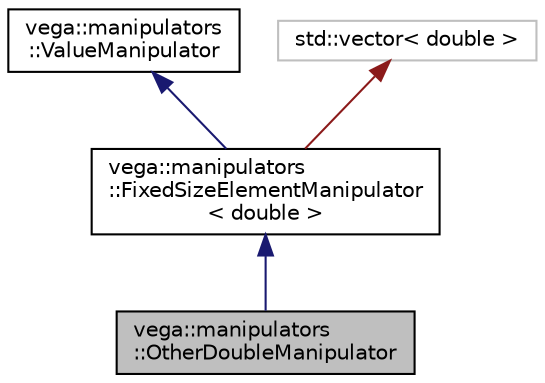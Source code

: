 digraph "vega::manipulators::OtherDoubleManipulator"
{
  edge [fontname="Helvetica",fontsize="10",labelfontname="Helvetica",labelfontsize="10"];
  node [fontname="Helvetica",fontsize="10",shape=record];
  Node4 [label="vega::manipulators\l::OtherDoubleManipulator",height=0.2,width=0.4,color="black", fillcolor="grey75", style="filled", fontcolor="black"];
  Node5 -> Node4 [dir="back",color="midnightblue",fontsize="10",style="solid",fontname="Helvetica"];
  Node5 [label="vega::manipulators\l::FixedSizeElementManipulator\l\< double \>",height=0.2,width=0.4,color="black", fillcolor="white", style="filled",URL="$classvega_1_1manipulators_1_1FixedSizeElementManipulator.html"];
  Node6 -> Node5 [dir="back",color="midnightblue",fontsize="10",style="solid",fontname="Helvetica"];
  Node6 [label="vega::manipulators\l::ValueManipulator",height=0.2,width=0.4,color="black", fillcolor="white", style="filled",URL="$classvega_1_1manipulators_1_1ValueManipulator.html"];
  Node7 -> Node5 [dir="back",color="firebrick4",fontsize="10",style="solid",fontname="Helvetica"];
  Node7 [label="std::vector\< double \>",height=0.2,width=0.4,color="grey75", fillcolor="white", style="filled"];
}
